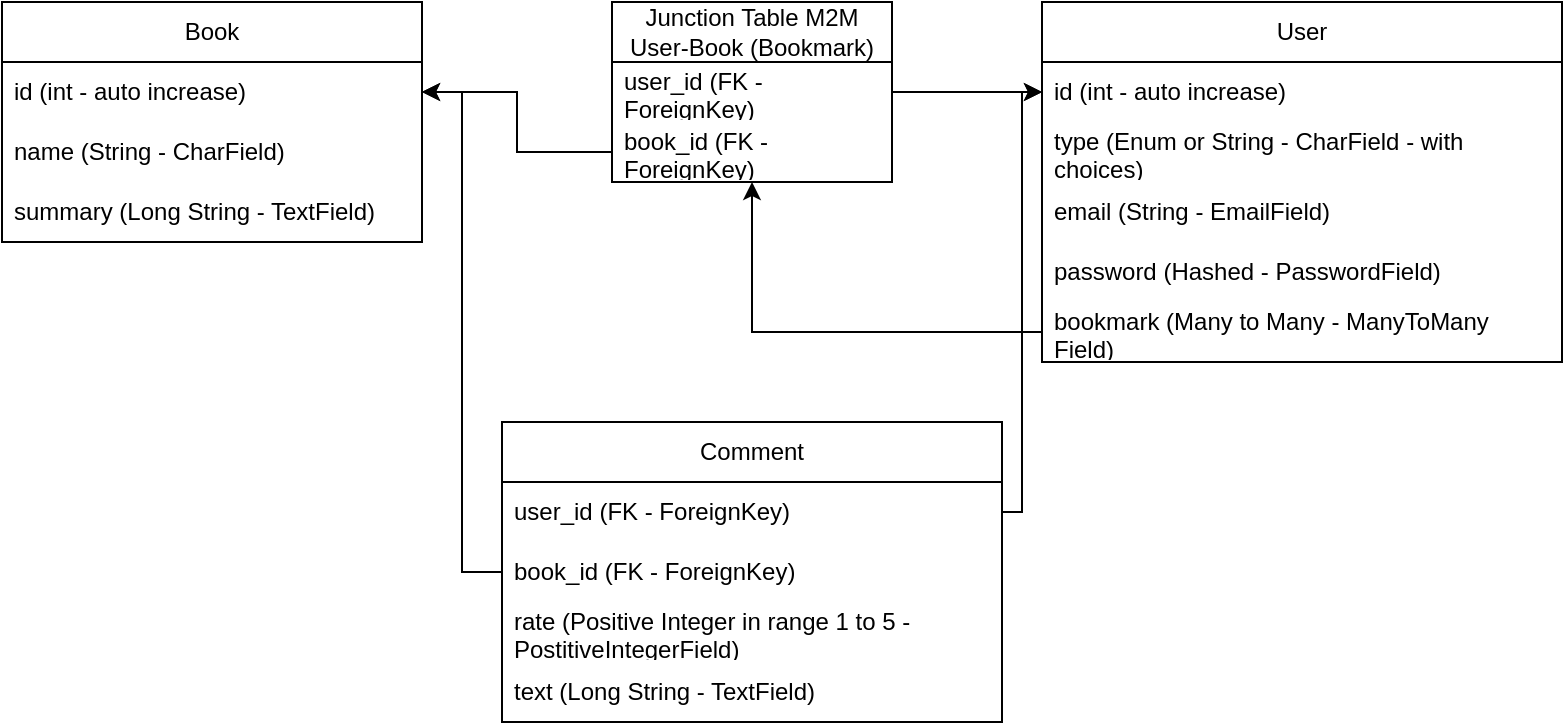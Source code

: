 <mxfile version="24.7.8">
  <diagram name="Page-1" id="EG-J21E32yOV5auC92uX">
    <mxGraphModel dx="1050" dy="557" grid="1" gridSize="10" guides="1" tooltips="1" connect="1" arrows="1" fold="1" page="1" pageScale="1" pageWidth="850" pageHeight="1100" math="0" shadow="0">
      <root>
        <mxCell id="0" />
        <mxCell id="1" parent="0" />
        <mxCell id="nVjfAp-DupG4ZuA5entB-1" value="Book" style="swimlane;fontStyle=0;childLayout=stackLayout;horizontal=1;startSize=30;horizontalStack=0;resizeParent=1;resizeParentMax=0;resizeLast=0;collapsible=1;marginBottom=0;whiteSpace=wrap;html=1;" vertex="1" parent="1">
          <mxGeometry x="40" y="60" width="210" height="120" as="geometry" />
        </mxCell>
        <mxCell id="nVjfAp-DupG4ZuA5entB-2" value="id (int - auto increase)" style="text;strokeColor=none;fillColor=none;align=left;verticalAlign=middle;spacingLeft=4;spacingRight=4;overflow=hidden;points=[[0,0.5],[1,0.5]];portConstraint=eastwest;rotatable=0;whiteSpace=wrap;html=1;" vertex="1" parent="nVjfAp-DupG4ZuA5entB-1">
          <mxGeometry y="30" width="210" height="30" as="geometry" />
        </mxCell>
        <mxCell id="nVjfAp-DupG4ZuA5entB-3" value="name (String - CharField)" style="text;strokeColor=none;fillColor=none;align=left;verticalAlign=middle;spacingLeft=4;spacingRight=4;overflow=hidden;points=[[0,0.5],[1,0.5]];portConstraint=eastwest;rotatable=0;whiteSpace=wrap;html=1;" vertex="1" parent="nVjfAp-DupG4ZuA5entB-1">
          <mxGeometry y="60" width="210" height="30" as="geometry" />
        </mxCell>
        <mxCell id="nVjfAp-DupG4ZuA5entB-4" value="summary (Long String - TextField)" style="text;strokeColor=none;fillColor=none;align=left;verticalAlign=middle;spacingLeft=4;spacingRight=4;overflow=hidden;points=[[0,0.5],[1,0.5]];portConstraint=eastwest;rotatable=0;whiteSpace=wrap;html=1;" vertex="1" parent="nVjfAp-DupG4ZuA5entB-1">
          <mxGeometry y="90" width="210" height="30" as="geometry" />
        </mxCell>
        <mxCell id="nVjfAp-DupG4ZuA5entB-5" value="User" style="swimlane;fontStyle=0;childLayout=stackLayout;horizontal=1;startSize=30;horizontalStack=0;resizeParent=1;resizeParentMax=0;resizeLast=0;collapsible=1;marginBottom=0;whiteSpace=wrap;html=1;" vertex="1" parent="1">
          <mxGeometry x="560" y="60" width="260" height="180" as="geometry" />
        </mxCell>
        <mxCell id="nVjfAp-DupG4ZuA5entB-16" value="id (int - auto increase)" style="text;strokeColor=none;fillColor=none;align=left;verticalAlign=middle;spacingLeft=4;spacingRight=4;overflow=hidden;points=[[0,0.5],[1,0.5]];portConstraint=eastwest;rotatable=0;whiteSpace=wrap;html=1;" vertex="1" parent="nVjfAp-DupG4ZuA5entB-5">
          <mxGeometry y="30" width="260" height="30" as="geometry" />
        </mxCell>
        <mxCell id="nVjfAp-DupG4ZuA5entB-32" value="type (Enum or String - CharField - with choices)" style="text;strokeColor=none;fillColor=none;align=left;verticalAlign=middle;spacingLeft=4;spacingRight=4;overflow=hidden;points=[[0,0.5],[1,0.5]];portConstraint=eastwest;rotatable=0;whiteSpace=wrap;html=1;" vertex="1" parent="nVjfAp-DupG4ZuA5entB-5">
          <mxGeometry y="60" width="260" height="30" as="geometry" />
        </mxCell>
        <mxCell id="nVjfAp-DupG4ZuA5entB-6" value="email (String - EmailField)" style="text;strokeColor=none;fillColor=none;align=left;verticalAlign=middle;spacingLeft=4;spacingRight=4;overflow=hidden;points=[[0,0.5],[1,0.5]];portConstraint=eastwest;rotatable=0;whiteSpace=wrap;html=1;" vertex="1" parent="nVjfAp-DupG4ZuA5entB-5">
          <mxGeometry y="90" width="260" height="30" as="geometry" />
        </mxCell>
        <mxCell id="nVjfAp-DupG4ZuA5entB-7" value="password (Hashed - PasswordField)" style="text;strokeColor=none;fillColor=none;align=left;verticalAlign=middle;spacingLeft=4;spacingRight=4;overflow=hidden;points=[[0,0.5],[1,0.5]];portConstraint=eastwest;rotatable=0;whiteSpace=wrap;html=1;" vertex="1" parent="nVjfAp-DupG4ZuA5entB-5">
          <mxGeometry y="120" width="260" height="30" as="geometry" />
        </mxCell>
        <mxCell id="nVjfAp-DupG4ZuA5entB-21" value="bookmark (Many to Many - ManyToMany Field)" style="text;strokeColor=none;fillColor=none;align=left;verticalAlign=middle;spacingLeft=4;spacingRight=4;overflow=hidden;points=[[0,0.5],[1,0.5]];portConstraint=eastwest;rotatable=0;whiteSpace=wrap;html=1;" vertex="1" parent="nVjfAp-DupG4ZuA5entB-5">
          <mxGeometry y="150" width="260" height="30" as="geometry" />
        </mxCell>
        <mxCell id="nVjfAp-DupG4ZuA5entB-11" value="Comment" style="swimlane;fontStyle=0;childLayout=stackLayout;horizontal=1;startSize=30;horizontalStack=0;resizeParent=1;resizeParentMax=0;resizeLast=0;collapsible=1;marginBottom=0;whiteSpace=wrap;html=1;" vertex="1" parent="1">
          <mxGeometry x="290" y="270" width="250" height="150" as="geometry" />
        </mxCell>
        <mxCell id="nVjfAp-DupG4ZuA5entB-12" value="user_id (FK - ForeignKey)" style="text;strokeColor=none;fillColor=none;align=left;verticalAlign=middle;spacingLeft=4;spacingRight=4;overflow=hidden;points=[[0,0.5],[1,0.5]];portConstraint=eastwest;rotatable=0;whiteSpace=wrap;html=1;" vertex="1" parent="nVjfAp-DupG4ZuA5entB-11">
          <mxGeometry y="30" width="250" height="30" as="geometry" />
        </mxCell>
        <mxCell id="nVjfAp-DupG4ZuA5entB-13" value="book_id (FK - ForeignKey)" style="text;strokeColor=none;fillColor=none;align=left;verticalAlign=middle;spacingLeft=4;spacingRight=4;overflow=hidden;points=[[0,0.5],[1,0.5]];portConstraint=eastwest;rotatable=0;whiteSpace=wrap;html=1;" vertex="1" parent="nVjfAp-DupG4ZuA5entB-11">
          <mxGeometry y="60" width="250" height="30" as="geometry" />
        </mxCell>
        <mxCell id="nVjfAp-DupG4ZuA5entB-14" value="rate (Positive Integer in range 1 to 5 - PostitiveIntegerField)" style="text;strokeColor=none;fillColor=none;align=left;verticalAlign=middle;spacingLeft=4;spacingRight=4;overflow=hidden;points=[[0,0.5],[1,0.5]];portConstraint=eastwest;rotatable=0;whiteSpace=wrap;html=1;" vertex="1" parent="nVjfAp-DupG4ZuA5entB-11">
          <mxGeometry y="90" width="250" height="30" as="geometry" />
        </mxCell>
        <mxCell id="nVjfAp-DupG4ZuA5entB-20" value="text (Long String - TextField)" style="text;strokeColor=none;fillColor=none;align=left;verticalAlign=middle;spacingLeft=4;spacingRight=4;overflow=hidden;points=[[0,0.5],[1,0.5]];portConstraint=eastwest;rotatable=0;whiteSpace=wrap;html=1;" vertex="1" parent="nVjfAp-DupG4ZuA5entB-11">
          <mxGeometry y="120" width="250" height="30" as="geometry" />
        </mxCell>
        <mxCell id="nVjfAp-DupG4ZuA5entB-18" style="edgeStyle=orthogonalEdgeStyle;rounded=0;orthogonalLoop=1;jettySize=auto;html=1;entryX=0;entryY=0.5;entryDx=0;entryDy=0;" edge="1" parent="1" source="nVjfAp-DupG4ZuA5entB-12" target="nVjfAp-DupG4ZuA5entB-16">
          <mxGeometry relative="1" as="geometry">
            <Array as="points">
              <mxPoint x="550" y="315" />
              <mxPoint x="550" y="105" />
            </Array>
          </mxGeometry>
        </mxCell>
        <mxCell id="nVjfAp-DupG4ZuA5entB-19" style="edgeStyle=orthogonalEdgeStyle;rounded=0;orthogonalLoop=1;jettySize=auto;html=1;entryX=1;entryY=0.5;entryDx=0;entryDy=0;" edge="1" parent="1" source="nVjfAp-DupG4ZuA5entB-13" target="nVjfAp-DupG4ZuA5entB-2">
          <mxGeometry relative="1" as="geometry" />
        </mxCell>
        <mxCell id="nVjfAp-DupG4ZuA5entB-23" value="Junction Table M2M User-Book (Bookmark)" style="swimlane;fontStyle=0;childLayout=stackLayout;horizontal=1;startSize=30;horizontalStack=0;resizeParent=1;resizeParentMax=0;resizeLast=0;collapsible=1;marginBottom=0;whiteSpace=wrap;html=1;" vertex="1" parent="1">
          <mxGeometry x="345" y="60" width="140" height="90" as="geometry" />
        </mxCell>
        <mxCell id="nVjfAp-DupG4ZuA5entB-28" value="user_id (FK - ForeignKey)" style="text;strokeColor=none;fillColor=none;align=left;verticalAlign=middle;spacingLeft=4;spacingRight=4;overflow=hidden;points=[[0,0.5],[1,0.5]];portConstraint=eastwest;rotatable=0;whiteSpace=wrap;html=1;" vertex="1" parent="nVjfAp-DupG4ZuA5entB-23">
          <mxGeometry y="30" width="140" height="30" as="geometry" />
        </mxCell>
        <mxCell id="nVjfAp-DupG4ZuA5entB-29" value="book_id (FK - ForeignKey)" style="text;strokeColor=none;fillColor=none;align=left;verticalAlign=middle;spacingLeft=4;spacingRight=4;overflow=hidden;points=[[0,0.5],[1,0.5]];portConstraint=eastwest;rotatable=0;whiteSpace=wrap;html=1;" vertex="1" parent="nVjfAp-DupG4ZuA5entB-23">
          <mxGeometry y="60" width="140" height="30" as="geometry" />
        </mxCell>
        <mxCell id="nVjfAp-DupG4ZuA5entB-27" style="edgeStyle=orthogonalEdgeStyle;rounded=0;orthogonalLoop=1;jettySize=auto;html=1;" edge="1" parent="1" source="nVjfAp-DupG4ZuA5entB-21" target="nVjfAp-DupG4ZuA5entB-23">
          <mxGeometry relative="1" as="geometry" />
        </mxCell>
        <mxCell id="nVjfAp-DupG4ZuA5entB-30" style="edgeStyle=orthogonalEdgeStyle;rounded=0;orthogonalLoop=1;jettySize=auto;html=1;entryX=0;entryY=0.5;entryDx=0;entryDy=0;" edge="1" parent="1" source="nVjfAp-DupG4ZuA5entB-28" target="nVjfAp-DupG4ZuA5entB-16">
          <mxGeometry relative="1" as="geometry" />
        </mxCell>
        <mxCell id="nVjfAp-DupG4ZuA5entB-31" style="edgeStyle=orthogonalEdgeStyle;rounded=0;orthogonalLoop=1;jettySize=auto;html=1;entryX=1;entryY=0.5;entryDx=0;entryDy=0;" edge="1" parent="1" source="nVjfAp-DupG4ZuA5entB-29" target="nVjfAp-DupG4ZuA5entB-2">
          <mxGeometry relative="1" as="geometry" />
        </mxCell>
      </root>
    </mxGraphModel>
  </diagram>
</mxfile>
